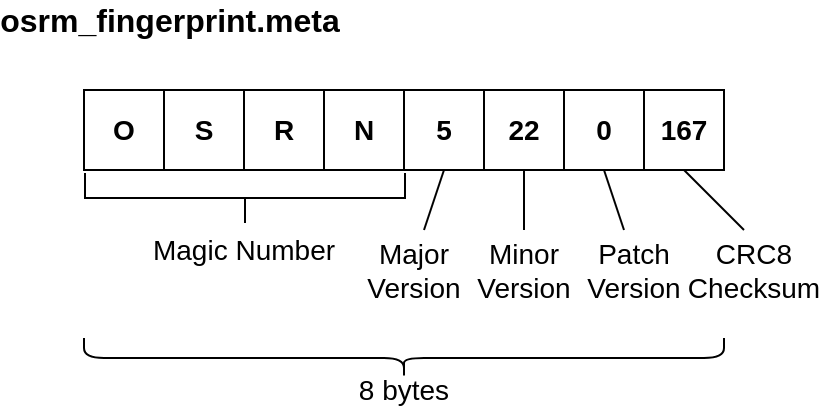 <mxfile version="12.3.9" type="github" pages="1">
  <diagram id="peSgpNI3BcgGdvSU9K40" name="Page-1">
    <mxGraphModel dx="905" dy="623" grid="1" gridSize="10" guides="1" tooltips="1" connect="1" arrows="1" fold="1" page="1" pageScale="1" pageWidth="827" pageHeight="1169" math="0" shadow="0">
      <root>
        <mxCell id="0"/>
        <mxCell id="1" parent="0"/>
        <mxCell id="VliR9g0e-GEGa0XOMWeD-1" value="O" style="rounded=0;whiteSpace=wrap;html=1;fontStyle=1;fontSize=14;" parent="1" vertex="1">
          <mxGeometry x="80" y="80" width="40" height="40" as="geometry"/>
        </mxCell>
        <mxCell id="VliR9g0e-GEGa0XOMWeD-2" value="S" style="rounded=0;whiteSpace=wrap;html=1;fontStyle=1;fontSize=14;" parent="1" vertex="1">
          <mxGeometry x="120" y="80" width="40" height="40" as="geometry"/>
        </mxCell>
        <mxCell id="VliR9g0e-GEGa0XOMWeD-3" value="R" style="rounded=0;whiteSpace=wrap;html=1;fontStyle=1;fontSize=14;" parent="1" vertex="1">
          <mxGeometry x="160" y="80" width="40" height="40" as="geometry"/>
        </mxCell>
        <mxCell id="VliR9g0e-GEGa0XOMWeD-4" value="N" style="rounded=0;whiteSpace=wrap;html=1;fontStyle=1;fontSize=14;" parent="1" vertex="1">
          <mxGeometry x="200" y="80" width="40" height="40" as="geometry"/>
        </mxCell>
        <mxCell id="VliR9g0e-GEGa0XOMWeD-5" value="5" style="rounded=0;whiteSpace=wrap;html=1;fontStyle=1;fontSize=14;" parent="1" vertex="1">
          <mxGeometry x="240" y="80" width="40" height="40" as="geometry"/>
        </mxCell>
        <mxCell id="VliR9g0e-GEGa0XOMWeD-6" value="22" style="rounded=0;whiteSpace=wrap;html=1;fontStyle=1;fontSize=14;" parent="1" vertex="1">
          <mxGeometry x="280" y="80" width="40" height="40" as="geometry"/>
        </mxCell>
        <mxCell id="VliR9g0e-GEGa0XOMWeD-7" value="0" style="rounded=0;whiteSpace=wrap;html=1;fontStyle=1;fontSize=14;" parent="1" vertex="1">
          <mxGeometry x="320" y="80" width="40" height="40" as="geometry"/>
        </mxCell>
        <mxCell id="VliR9g0e-GEGa0XOMWeD-8" value="167" style="rounded=0;whiteSpace=wrap;html=1;fontStyle=1;fontSize=14;" parent="1" vertex="1">
          <mxGeometry x="360" y="80" width="40" height="40" as="geometry"/>
        </mxCell>
        <mxCell id="VliR9g0e-GEGa0XOMWeD-15" value="Magic Number" style="text;html=1;strokeColor=none;fillColor=none;align=center;verticalAlign=middle;whiteSpace=wrap;rounded=0;fontSize=14;" parent="1" vertex="1">
          <mxGeometry x="105" y="150" width="110" height="20" as="geometry"/>
        </mxCell>
        <mxCell id="VliR9g0e-GEGa0XOMWeD-16" value="Major Version" style="text;html=1;strokeColor=none;fillColor=none;align=center;verticalAlign=middle;whiteSpace=wrap;rounded=0;fontSize=14;" parent="1" vertex="1">
          <mxGeometry x="210" y="160" width="70" height="20" as="geometry"/>
        </mxCell>
        <mxCell id="VliR9g0e-GEGa0XOMWeD-19" value="" style="endArrow=none;html=1;fontSize=14;entryX=0.5;entryY=1;entryDx=0;entryDy=0;" parent="1" target="VliR9g0e-GEGa0XOMWeD-5" edge="1">
          <mxGeometry width="50" height="50" relative="1" as="geometry">
            <mxPoint x="250" y="150" as="sourcePoint"/>
            <mxPoint x="290" y="160" as="targetPoint"/>
          </mxGeometry>
        </mxCell>
        <mxCell id="VliR9g0e-GEGa0XOMWeD-21" value="Minor Version" style="text;html=1;strokeColor=none;fillColor=none;align=center;verticalAlign=middle;whiteSpace=wrap;rounded=0;fontSize=14;" parent="1" vertex="1">
          <mxGeometry x="265" y="160" width="70" height="20" as="geometry"/>
        </mxCell>
        <mxCell id="VliR9g0e-GEGa0XOMWeD-22" value="" style="endArrow=none;html=1;fontSize=14;entryX=0.5;entryY=1;entryDx=0;entryDy=0;" parent="1" target="VliR9g0e-GEGa0XOMWeD-6" edge="1">
          <mxGeometry width="50" height="50" relative="1" as="geometry">
            <mxPoint x="300" y="150" as="sourcePoint"/>
            <mxPoint x="270" y="130" as="targetPoint"/>
          </mxGeometry>
        </mxCell>
        <mxCell id="VliR9g0e-GEGa0XOMWeD-24" value="Patch Version" style="text;html=1;strokeColor=none;fillColor=none;align=center;verticalAlign=middle;whiteSpace=wrap;rounded=0;fontSize=14;" parent="1" vertex="1">
          <mxGeometry x="320" y="160" width="70" height="20" as="geometry"/>
        </mxCell>
        <mxCell id="VliR9g0e-GEGa0XOMWeD-25" value="" style="endArrow=none;html=1;fontSize=14;entryX=0.5;entryY=1;entryDx=0;entryDy=0;" parent="1" target="VliR9g0e-GEGa0XOMWeD-7" edge="1">
          <mxGeometry width="50" height="50" relative="1" as="geometry">
            <mxPoint x="350" y="150" as="sourcePoint"/>
            <mxPoint x="270" y="130" as="targetPoint"/>
          </mxGeometry>
        </mxCell>
        <mxCell id="VliR9g0e-GEGa0XOMWeD-26" value="CRC8&lt;br&gt;Checksum" style="text;html=1;strokeColor=none;fillColor=none;align=center;verticalAlign=middle;whiteSpace=wrap;rounded=0;fontSize=14;" parent="1" vertex="1">
          <mxGeometry x="380" y="160" width="70" height="20" as="geometry"/>
        </mxCell>
        <mxCell id="VliR9g0e-GEGa0XOMWeD-27" value="" style="endArrow=none;html=1;fontSize=14;entryX=0.5;entryY=1;entryDx=0;entryDy=0;" parent="1" target="VliR9g0e-GEGa0XOMWeD-8" edge="1">
          <mxGeometry width="50" height="50" relative="1" as="geometry">
            <mxPoint x="410" y="150" as="sourcePoint"/>
            <mxPoint x="350" y="130" as="targetPoint"/>
          </mxGeometry>
        </mxCell>
        <mxCell id="VliR9g0e-GEGa0XOMWeD-28" value="" style="shape=curlyBracket;whiteSpace=wrap;html=1;rounded=1;fontSize=14;rotation=-90;" parent="1" vertex="1">
          <mxGeometry x="230" y="54" width="20" height="320" as="geometry"/>
        </mxCell>
        <mxCell id="VliR9g0e-GEGa0XOMWeD-29" value="8 bytes" style="text;html=1;strokeColor=none;fillColor=none;align=center;verticalAlign=middle;whiteSpace=wrap;rounded=0;fontSize=14;" parent="1" vertex="1">
          <mxGeometry x="185" y="220" width="110" height="20" as="geometry"/>
        </mxCell>
        <mxCell id="VliR9g0e-GEGa0XOMWeD-32" value="" style="strokeWidth=1;html=1;shape=mxgraph.flowchart.annotation_2;align=left;labelPosition=right;pointerEvents=1;fontSize=14;rotation=-90;" parent="1" vertex="1">
          <mxGeometry x="148" y="54" width="25" height="160" as="geometry"/>
        </mxCell>
        <mxCell id="ZOe7THteKk9-Ha0sNbh8-1" value="osrm_fingerprint.meta" style="text;html=1;strokeColor=none;fillColor=none;align=center;verticalAlign=middle;whiteSpace=wrap;rounded=0;fontSize=16;fontStyle=1" vertex="1" parent="1">
          <mxGeometry x="68" y="35" width="110" height="20" as="geometry"/>
        </mxCell>
      </root>
    </mxGraphModel>
  </diagram>
</mxfile>
